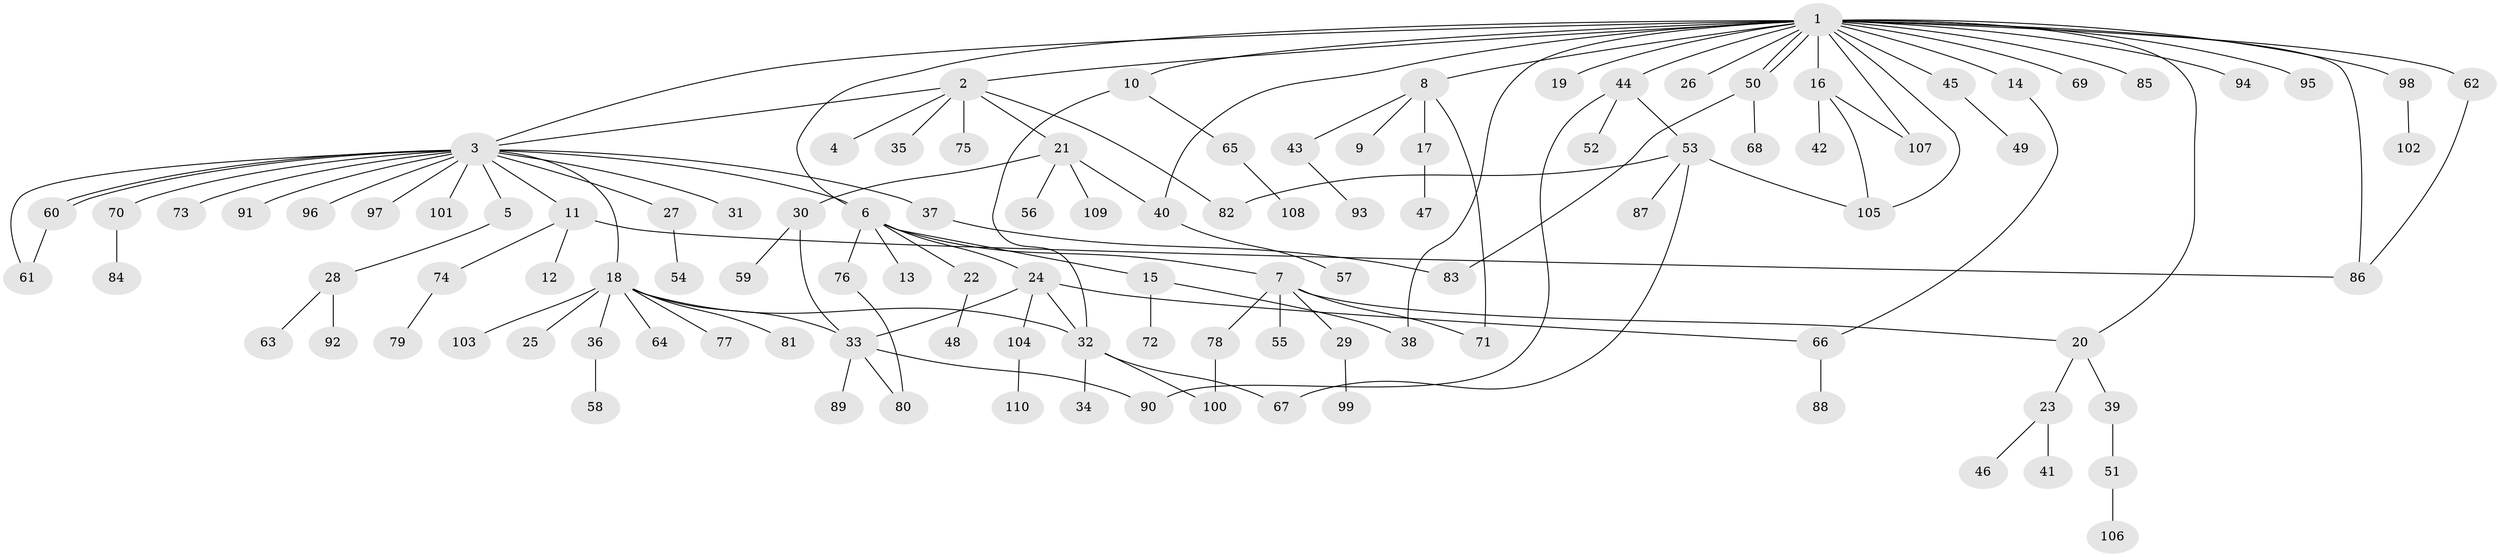 // Generated by graph-tools (version 1.1) at 2025/01/03/09/25 03:01:43]
// undirected, 110 vertices, 134 edges
graph export_dot {
graph [start="1"]
  node [color=gray90,style=filled];
  1;
  2;
  3;
  4;
  5;
  6;
  7;
  8;
  9;
  10;
  11;
  12;
  13;
  14;
  15;
  16;
  17;
  18;
  19;
  20;
  21;
  22;
  23;
  24;
  25;
  26;
  27;
  28;
  29;
  30;
  31;
  32;
  33;
  34;
  35;
  36;
  37;
  38;
  39;
  40;
  41;
  42;
  43;
  44;
  45;
  46;
  47;
  48;
  49;
  50;
  51;
  52;
  53;
  54;
  55;
  56;
  57;
  58;
  59;
  60;
  61;
  62;
  63;
  64;
  65;
  66;
  67;
  68;
  69;
  70;
  71;
  72;
  73;
  74;
  75;
  76;
  77;
  78;
  79;
  80;
  81;
  82;
  83;
  84;
  85;
  86;
  87;
  88;
  89;
  90;
  91;
  92;
  93;
  94;
  95;
  96;
  97;
  98;
  99;
  100;
  101;
  102;
  103;
  104;
  105;
  106;
  107;
  108;
  109;
  110;
  1 -- 2;
  1 -- 3;
  1 -- 6;
  1 -- 8;
  1 -- 10;
  1 -- 14;
  1 -- 16;
  1 -- 19;
  1 -- 20;
  1 -- 26;
  1 -- 38;
  1 -- 40;
  1 -- 44;
  1 -- 45;
  1 -- 50;
  1 -- 50;
  1 -- 62;
  1 -- 69;
  1 -- 85;
  1 -- 86;
  1 -- 94;
  1 -- 95;
  1 -- 98;
  1 -- 105;
  1 -- 107;
  2 -- 3;
  2 -- 4;
  2 -- 21;
  2 -- 35;
  2 -- 75;
  2 -- 82;
  3 -- 5;
  3 -- 6;
  3 -- 11;
  3 -- 18;
  3 -- 27;
  3 -- 31;
  3 -- 37;
  3 -- 60;
  3 -- 60;
  3 -- 61;
  3 -- 70;
  3 -- 73;
  3 -- 91;
  3 -- 96;
  3 -- 97;
  3 -- 101;
  5 -- 28;
  6 -- 7;
  6 -- 13;
  6 -- 15;
  6 -- 22;
  6 -- 24;
  6 -- 76;
  7 -- 20;
  7 -- 29;
  7 -- 55;
  7 -- 71;
  7 -- 78;
  8 -- 9;
  8 -- 17;
  8 -- 43;
  8 -- 71;
  10 -- 32;
  10 -- 65;
  11 -- 12;
  11 -- 74;
  11 -- 86;
  14 -- 66;
  15 -- 38;
  15 -- 72;
  16 -- 42;
  16 -- 105;
  16 -- 107;
  17 -- 47;
  18 -- 25;
  18 -- 32;
  18 -- 33;
  18 -- 36;
  18 -- 64;
  18 -- 77;
  18 -- 81;
  18 -- 103;
  20 -- 23;
  20 -- 39;
  21 -- 30;
  21 -- 40;
  21 -- 56;
  21 -- 109;
  22 -- 48;
  23 -- 41;
  23 -- 46;
  24 -- 32;
  24 -- 33;
  24 -- 66;
  24 -- 104;
  27 -- 54;
  28 -- 63;
  28 -- 92;
  29 -- 99;
  30 -- 33;
  30 -- 59;
  32 -- 34;
  32 -- 67;
  32 -- 100;
  33 -- 80;
  33 -- 89;
  33 -- 90;
  36 -- 58;
  37 -- 83;
  39 -- 51;
  40 -- 57;
  43 -- 93;
  44 -- 52;
  44 -- 53;
  44 -- 90;
  45 -- 49;
  50 -- 68;
  50 -- 83;
  51 -- 106;
  53 -- 67;
  53 -- 82;
  53 -- 87;
  53 -- 105;
  60 -- 61;
  62 -- 86;
  65 -- 108;
  66 -- 88;
  70 -- 84;
  74 -- 79;
  76 -- 80;
  78 -- 100;
  98 -- 102;
  104 -- 110;
}
